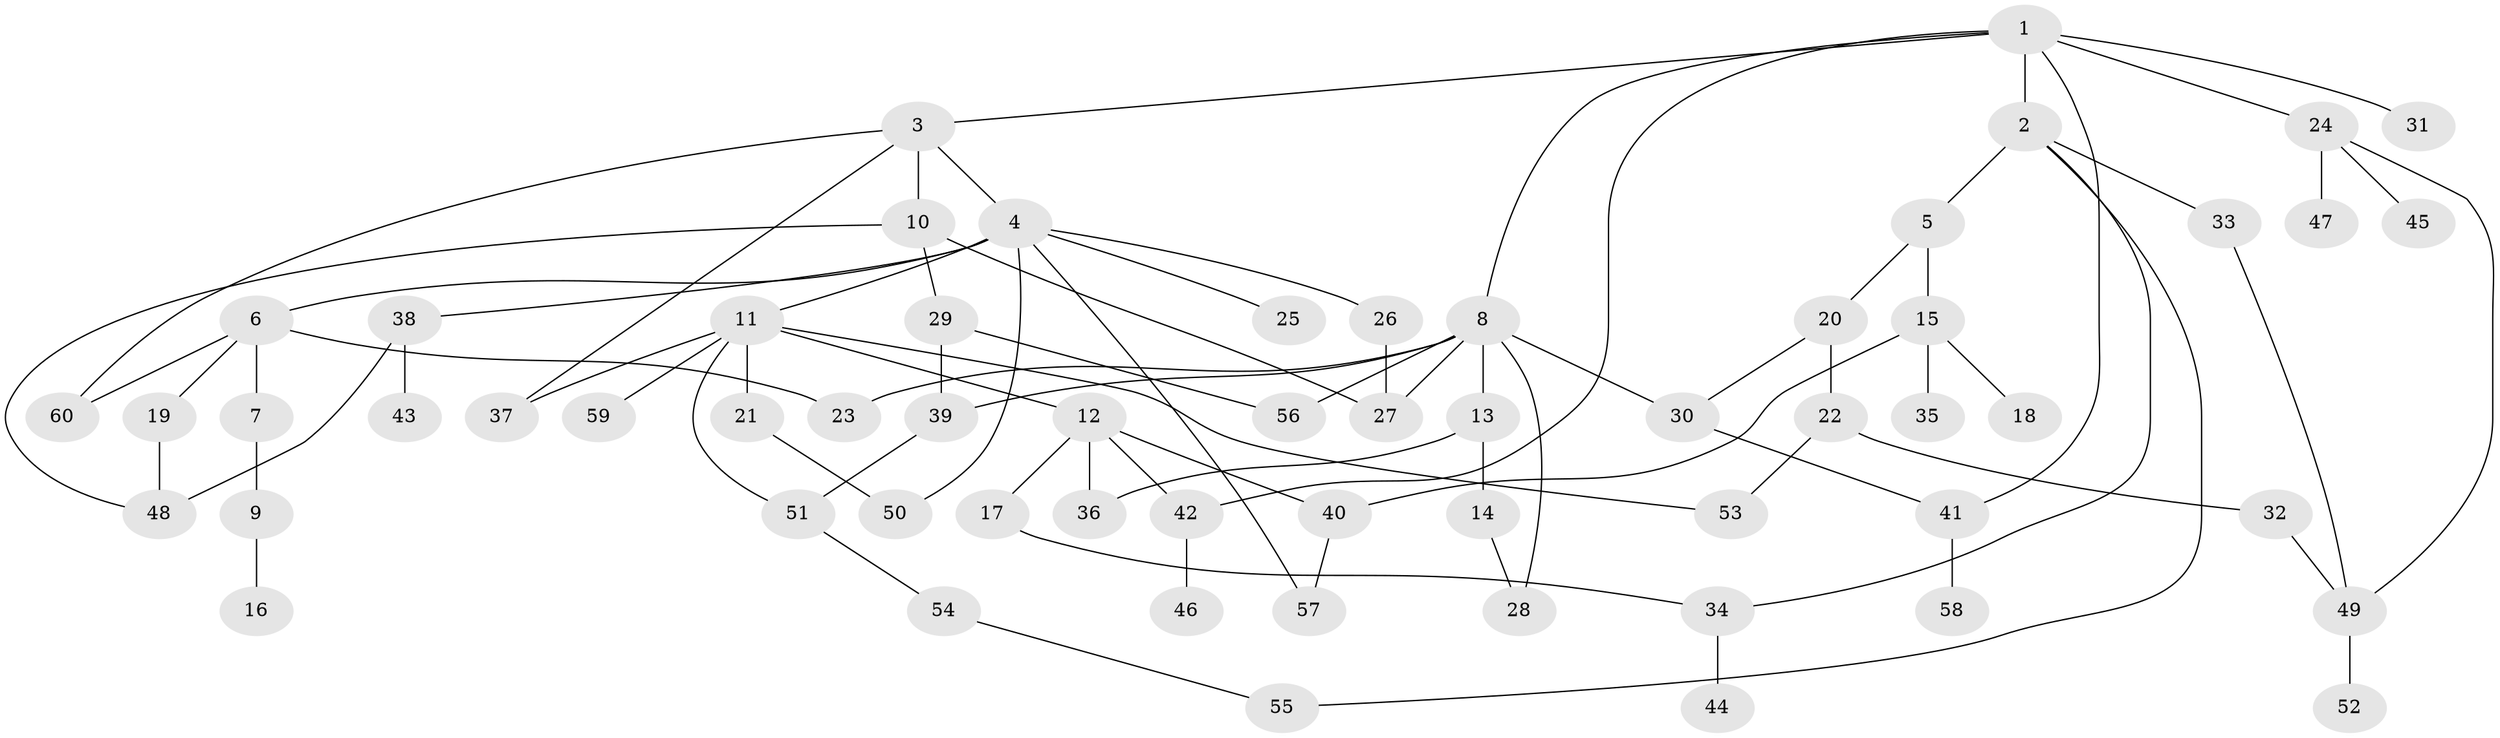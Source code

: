 // coarse degree distribution, {5: 0.11627906976744186, 3: 0.27906976744186046, 4: 0.09302325581395349, 2: 0.16279069767441862, 1: 0.2558139534883721, 8: 0.023255813953488372, 7: 0.046511627906976744, 6: 0.023255813953488372}
// Generated by graph-tools (version 1.1) at 2025/36/03/04/25 23:36:08]
// undirected, 60 vertices, 82 edges
graph export_dot {
  node [color=gray90,style=filled];
  1;
  2;
  3;
  4;
  5;
  6;
  7;
  8;
  9;
  10;
  11;
  12;
  13;
  14;
  15;
  16;
  17;
  18;
  19;
  20;
  21;
  22;
  23;
  24;
  25;
  26;
  27;
  28;
  29;
  30;
  31;
  32;
  33;
  34;
  35;
  36;
  37;
  38;
  39;
  40;
  41;
  42;
  43;
  44;
  45;
  46;
  47;
  48;
  49;
  50;
  51;
  52;
  53;
  54;
  55;
  56;
  57;
  58;
  59;
  60;
  1 -- 2;
  1 -- 3;
  1 -- 8;
  1 -- 24;
  1 -- 31;
  1 -- 41;
  1 -- 42;
  2 -- 5;
  2 -- 33;
  2 -- 55;
  2 -- 34;
  3 -- 4;
  3 -- 10;
  3 -- 37;
  3 -- 60;
  4 -- 6;
  4 -- 11;
  4 -- 25;
  4 -- 26;
  4 -- 38;
  4 -- 57;
  4 -- 50;
  5 -- 15;
  5 -- 20;
  6 -- 7;
  6 -- 19;
  6 -- 23;
  6 -- 60;
  7 -- 9;
  8 -- 13;
  8 -- 27;
  8 -- 28;
  8 -- 30;
  8 -- 56;
  8 -- 39;
  8 -- 23;
  9 -- 16;
  10 -- 29;
  10 -- 27;
  10 -- 48;
  11 -- 12;
  11 -- 21;
  11 -- 59;
  11 -- 51;
  11 -- 37;
  11 -- 53;
  12 -- 17;
  12 -- 42;
  12 -- 40;
  12 -- 36;
  13 -- 14;
  13 -- 36;
  14 -- 28;
  15 -- 18;
  15 -- 35;
  15 -- 40;
  17 -- 34;
  19 -- 48;
  20 -- 22;
  20 -- 30;
  21 -- 50;
  22 -- 32;
  22 -- 53;
  24 -- 45;
  24 -- 47;
  24 -- 49;
  26 -- 27;
  29 -- 39;
  29 -- 56;
  30 -- 41;
  32 -- 49;
  33 -- 49;
  34 -- 44;
  38 -- 43;
  38 -- 48;
  39 -- 51;
  40 -- 57;
  41 -- 58;
  42 -- 46;
  49 -- 52;
  51 -- 54;
  54 -- 55;
}
